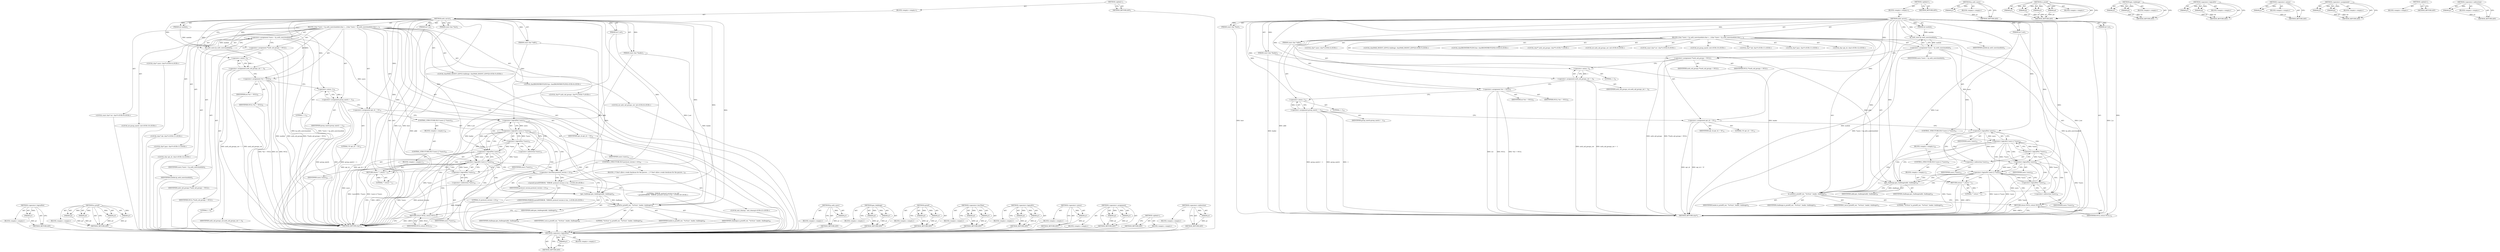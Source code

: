 digraph "&lt;operator&gt;.indirection" {
vulnerable_124 [label=<(METHOD,&lt;operator&gt;.logicalNot)>];
vulnerable_125 [label=<(PARAM,p1)>];
vulnerable_126 [label=<(BLOCK,&lt;empty&gt;,&lt;empty&gt;)>];
vulnerable_127 [label=<(METHOD_RETURN,ANY)>];
vulnerable_6 [label=<(METHOD,&lt;global&gt;)<SUB>1</SUB>>];
vulnerable_7 [label=<(BLOCK,&lt;empty&gt;,&lt;empty&gt;)<SUB>1</SUB>>];
vulnerable_8 [label=<(METHOD,auth_server)<SUB>1</SUB>>];
vulnerable_9 [label=<(PARAM,int f_in)<SUB>1</SUB>>];
vulnerable_10 [label=<(PARAM,int f_out)<SUB>1</SUB>>];
vulnerable_11 [label=<(PARAM,int module)<SUB>1</SUB>>];
vulnerable_12 [label=<(PARAM,const char *host)<SUB>1</SUB>>];
vulnerable_13 [label=<(PARAM,const char *addr)<SUB>2</SUB>>];
vulnerable_14 [label=<(PARAM,const char *leader)<SUB>2</SUB>>];
vulnerable_15 [label=<(BLOCK,{
	char *users = lp_auth_users(module);
	char c...,{
	char *users = lp_auth_users(module);
	char c...)<SUB>3</SUB>>];
vulnerable_16 [label="<(LOCAL,char* users: char*)<SUB>4</SUB>>"];
vulnerable_17 [label=<(&lt;operator&gt;.assignment,*users = lp_auth_users(module))<SUB>4</SUB>>];
vulnerable_18 [label=<(IDENTIFIER,users,*users = lp_auth_users(module))<SUB>4</SUB>>];
vulnerable_19 [label=<(lp_auth_users,lp_auth_users(module))<SUB>4</SUB>>];
vulnerable_20 [label=<(IDENTIFIER,module,lp_auth_users(module))<SUB>4</SUB>>];
vulnerable_21 [label="<(LOCAL,char[MAX_DIGEST_LEN*2] challenge: char[MAX_DIGEST_LEN*2])<SUB>5</SUB>>"];
vulnerable_22 [label="<(LOCAL,char[BIGPATHBUFLEN] line: char[BIGPATHBUFLEN])<SUB>6</SUB>>"];
vulnerable_23 [label="<(LOCAL,char** auth_uid_groups: char**)<SUB>7</SUB>>"];
vulnerable_24 [label=<(&lt;operator&gt;.assignment,**auth_uid_groups = NULL)<SUB>7</SUB>>];
vulnerable_25 [label=<(IDENTIFIER,auth_uid_groups,**auth_uid_groups = NULL)<SUB>7</SUB>>];
vulnerable_26 [label=<(IDENTIFIER,NULL,**auth_uid_groups = NULL)<SUB>7</SUB>>];
vulnerable_27 [label="<(LOCAL,int auth_uid_groups_cnt: int)<SUB>8</SUB>>"];
vulnerable_28 [label=<(&lt;operator&gt;.assignment,auth_uid_groups_cnt = -1)<SUB>8</SUB>>];
vulnerable_29 [label=<(IDENTIFIER,auth_uid_groups_cnt,auth_uid_groups_cnt = -1)<SUB>8</SUB>>];
vulnerable_30 [label=<(&lt;operator&gt;.minus,-1)<SUB>8</SUB>>];
vulnerable_31 [label=<(LITERAL,1,-1)<SUB>8</SUB>>];
vulnerable_32 [label="<(LOCAL,const char* err: char*)<SUB>9</SUB>>"];
vulnerable_33 [label=<(&lt;operator&gt;.assignment,*err = NULL)<SUB>9</SUB>>];
vulnerable_34 [label=<(IDENTIFIER,err,*err = NULL)<SUB>9</SUB>>];
vulnerable_35 [label=<(IDENTIFIER,NULL,*err = NULL)<SUB>9</SUB>>];
vulnerable_36 [label="<(LOCAL,int group_match: int)<SUB>10</SUB>>"];
vulnerable_37 [label=<(&lt;operator&gt;.assignment,group_match = -1)<SUB>10</SUB>>];
vulnerable_38 [label=<(IDENTIFIER,group_match,group_match = -1)<SUB>10</SUB>>];
vulnerable_39 [label=<(&lt;operator&gt;.minus,-1)<SUB>10</SUB>>];
vulnerable_40 [label=<(LITERAL,1,-1)<SUB>10</SUB>>];
vulnerable_41 [label="<(LOCAL,char* tok: char*)<SUB>11</SUB>>"];
vulnerable_42 [label="<(LOCAL,char* pass: char*)<SUB>11</SUB>>"];
vulnerable_43 [label="<(LOCAL,char opt_ch: char)<SUB>12</SUB>>"];
vulnerable_44 [label=<(&lt;operator&gt;.assignment,opt_ch = '\0')<SUB>12</SUB>>];
vulnerable_45 [label=<(IDENTIFIER,opt_ch,opt_ch = '\0')<SUB>12</SUB>>];
vulnerable_46 [label=<(LITERAL,'\0',opt_ch = '\0')<SUB>12</SUB>>];
vulnerable_47 [label=<(CONTROL_STRUCTURE,IF,if (!users || !*users))<SUB>15</SUB>>];
vulnerable_48 [label=<(&lt;operator&gt;.logicalOr,!users || !*users)<SUB>15</SUB>>];
vulnerable_49 [label=<(&lt;operator&gt;.logicalNot,!users)<SUB>15</SUB>>];
vulnerable_50 [label=<(IDENTIFIER,users,!users)<SUB>15</SUB>>];
vulnerable_51 [label=<(&lt;operator&gt;.logicalNot,!*users)<SUB>15</SUB>>];
vulnerable_52 [label=<(&lt;operator&gt;.indirection,*users)<SUB>15</SUB>>];
vulnerable_53 [label=<(IDENTIFIER,users,!*users)<SUB>15</SUB>>];
vulnerable_54 [label=<(BLOCK,&lt;empty&gt;,&lt;empty&gt;)<SUB>16</SUB>>];
vulnerable_55 [label=<(CONTROL_STRUCTURE,IF,if (!users || !*users))<SUB>16</SUB>>];
vulnerable_56 [label=<(&lt;operator&gt;.logicalOr,!users || !*users)<SUB>16</SUB>>];
vulnerable_57 [label=<(&lt;operator&gt;.logicalNot,!users)<SUB>16</SUB>>];
vulnerable_58 [label=<(IDENTIFIER,users,!users)<SUB>16</SUB>>];
vulnerable_59 [label=<(&lt;operator&gt;.logicalNot,!*users)<SUB>16</SUB>>];
vulnerable_60 [label=<(&lt;operator&gt;.indirection,*users)<SUB>16</SUB>>];
vulnerable_61 [label=<(IDENTIFIER,users,!*users)<SUB>16</SUB>>];
vulnerable_62 [label=<(BLOCK,&lt;empty&gt;,&lt;empty&gt;)<SUB>17</SUB>>];
vulnerable_63 [label=<(RETURN,return &quot;&quot;;,return &quot;&quot;;)<SUB>17</SUB>>];
vulnerable_64 [label=<(LITERAL,&quot;&quot;,return &quot;&quot;;)<SUB>17</SUB>>];
vulnerable_65 [label=<(gen_challenge,gen_challenge(addr, challenge))<SUB>19</SUB>>];
vulnerable_66 [label=<(IDENTIFIER,addr,gen_challenge(addr, challenge))<SUB>19</SUB>>];
vulnerable_67 [label=<(IDENTIFIER,challenge,gen_challenge(addr, challenge))<SUB>19</SUB>>];
vulnerable_68 [label=<(io_printf,io_printf(f_out, &quot;%s%s\n&quot;, leader, challenge))<SUB>21</SUB>>];
vulnerable_69 [label=<(IDENTIFIER,f_out,io_printf(f_out, &quot;%s%s\n&quot;, leader, challenge))<SUB>21</SUB>>];
vulnerable_70 [label=<(LITERAL,&quot;%s%s\n&quot;,io_printf(f_out, &quot;%s%s\n&quot;, leader, challenge))<SUB>21</SUB>>];
vulnerable_71 [label=<(IDENTIFIER,leader,io_printf(f_out, &quot;%s%s\n&quot;, leader, challenge))<SUB>21</SUB>>];
vulnerable_72 [label=<(IDENTIFIER,challenge,io_printf(f_out, &quot;%s%s\n&quot;, leader, challenge))<SUB>21</SUB>>];
vulnerable_73 [label=<(RETURN,return NULL;,return NULL;)<SUB>22</SUB>>];
vulnerable_74 [label=<(IDENTIFIER,NULL,return NULL;)<SUB>22</SUB>>];
vulnerable_75 [label=<(METHOD_RETURN,char*)<SUB>1</SUB>>];
vulnerable_77 [label=<(METHOD_RETURN,ANY)<SUB>1</SUB>>];
vulnerable_111 [label=<(METHOD,lp_auth_users)>];
vulnerable_112 [label=<(PARAM,p1)>];
vulnerable_113 [label=<(BLOCK,&lt;empty&gt;,&lt;empty&gt;)>];
vulnerable_114 [label=<(METHOD_RETURN,ANY)>];
vulnerable_137 [label=<(METHOD,io_printf)>];
vulnerable_138 [label=<(PARAM,p1)>];
vulnerable_139 [label=<(PARAM,p2)>];
vulnerable_140 [label=<(PARAM,p3)>];
vulnerable_141 [label=<(PARAM,p4)>];
vulnerable_142 [label=<(BLOCK,&lt;empty&gt;,&lt;empty&gt;)>];
vulnerable_143 [label=<(METHOD_RETURN,ANY)>];
vulnerable_132 [label=<(METHOD,gen_challenge)>];
vulnerable_133 [label=<(PARAM,p1)>];
vulnerable_134 [label=<(PARAM,p2)>];
vulnerable_135 [label=<(BLOCK,&lt;empty&gt;,&lt;empty&gt;)>];
vulnerable_136 [label=<(METHOD_RETURN,ANY)>];
vulnerable_119 [label=<(METHOD,&lt;operator&gt;.logicalOr)>];
vulnerable_120 [label=<(PARAM,p1)>];
vulnerable_121 [label=<(PARAM,p2)>];
vulnerable_122 [label=<(BLOCK,&lt;empty&gt;,&lt;empty&gt;)>];
vulnerable_123 [label=<(METHOD_RETURN,ANY)>];
vulnerable_115 [label=<(METHOD,&lt;operator&gt;.minus)>];
vulnerable_116 [label=<(PARAM,p1)>];
vulnerable_117 [label=<(BLOCK,&lt;empty&gt;,&lt;empty&gt;)>];
vulnerable_118 [label=<(METHOD_RETURN,ANY)>];
vulnerable_106 [label=<(METHOD,&lt;operator&gt;.assignment)>];
vulnerable_107 [label=<(PARAM,p1)>];
vulnerable_108 [label=<(PARAM,p2)>];
vulnerable_109 [label=<(BLOCK,&lt;empty&gt;,&lt;empty&gt;)>];
vulnerable_110 [label=<(METHOD_RETURN,ANY)>];
vulnerable_100 [label=<(METHOD,&lt;global&gt;)<SUB>1</SUB>>];
vulnerable_101 [label=<(BLOCK,&lt;empty&gt;,&lt;empty&gt;)>];
vulnerable_102 [label=<(METHOD_RETURN,ANY)>];
vulnerable_128 [label=<(METHOD,&lt;operator&gt;.indirection)>];
vulnerable_129 [label=<(PARAM,p1)>];
vulnerable_130 [label=<(BLOCK,&lt;empty&gt;,&lt;empty&gt;)>];
vulnerable_131 [label=<(METHOD_RETURN,ANY)>];
fixed_137 [label=<(METHOD,&lt;operator&gt;.logicalNot)>];
fixed_138 [label=<(PARAM,p1)>];
fixed_139 [label=<(BLOCK,&lt;empty&gt;,&lt;empty&gt;)>];
fixed_140 [label=<(METHOD_RETURN,ANY)>];
fixed_160 [label=<(METHOD,io_printf)>];
fixed_161 [label=<(PARAM,p1)>];
fixed_162 [label=<(PARAM,p2)>];
fixed_163 [label=<(PARAM,p3)>];
fixed_164 [label=<(PARAM,p4)>];
fixed_165 [label=<(BLOCK,&lt;empty&gt;,&lt;empty&gt;)>];
fixed_166 [label=<(METHOD_RETURN,ANY)>];
fixed_6 [label=<(METHOD,&lt;global&gt;)<SUB>1</SUB>>];
fixed_7 [label=<(BLOCK,&lt;empty&gt;,&lt;empty&gt;)<SUB>1</SUB>>];
fixed_8 [label=<(METHOD,auth_server)<SUB>1</SUB>>];
fixed_9 [label=<(PARAM,int f_in)<SUB>1</SUB>>];
fixed_10 [label=<(PARAM,int f_out)<SUB>1</SUB>>];
fixed_11 [label=<(PARAM,int module)<SUB>1</SUB>>];
fixed_12 [label=<(PARAM,const char *host)<SUB>1</SUB>>];
fixed_13 [label=<(PARAM,const char *addr)<SUB>2</SUB>>];
fixed_14 [label=<(PARAM,const char *leader)<SUB>2</SUB>>];
fixed_15 [label=<(BLOCK,{
	char *users = lp_auth_users(module);
	char c...,{
	char *users = lp_auth_users(module);
	char c...)<SUB>3</SUB>>];
fixed_16 [label="<(LOCAL,char* users: char*)<SUB>4</SUB>>"];
fixed_17 [label=<(&lt;operator&gt;.assignment,*users = lp_auth_users(module))<SUB>4</SUB>>];
fixed_18 [label=<(IDENTIFIER,users,*users = lp_auth_users(module))<SUB>4</SUB>>];
fixed_19 [label=<(lp_auth_users,lp_auth_users(module))<SUB>4</SUB>>];
fixed_20 [label=<(IDENTIFIER,module,lp_auth_users(module))<SUB>4</SUB>>];
fixed_21 [label="<(LOCAL,char[MAX_DIGEST_LEN*2] challenge: char[MAX_DIGEST_LEN*2])<SUB>5</SUB>>"];
fixed_22 [label="<(LOCAL,char[BIGPATHBUFLEN] line: char[BIGPATHBUFLEN])<SUB>6</SUB>>"];
fixed_23 [label="<(LOCAL,char** auth_uid_groups: char**)<SUB>7</SUB>>"];
fixed_24 [label=<(&lt;operator&gt;.assignment,**auth_uid_groups = NULL)<SUB>7</SUB>>];
fixed_25 [label=<(IDENTIFIER,auth_uid_groups,**auth_uid_groups = NULL)<SUB>7</SUB>>];
fixed_26 [label=<(IDENTIFIER,NULL,**auth_uid_groups = NULL)<SUB>7</SUB>>];
fixed_27 [label="<(LOCAL,int auth_uid_groups_cnt: int)<SUB>8</SUB>>"];
fixed_28 [label=<(&lt;operator&gt;.assignment,auth_uid_groups_cnt = -1)<SUB>8</SUB>>];
fixed_29 [label=<(IDENTIFIER,auth_uid_groups_cnt,auth_uid_groups_cnt = -1)<SUB>8</SUB>>];
fixed_30 [label=<(&lt;operator&gt;.minus,-1)<SUB>8</SUB>>];
fixed_31 [label=<(LITERAL,1,-1)<SUB>8</SUB>>];
fixed_32 [label="<(LOCAL,const char* err: char*)<SUB>9</SUB>>"];
fixed_33 [label=<(&lt;operator&gt;.assignment,*err = NULL)<SUB>9</SUB>>];
fixed_34 [label=<(IDENTIFIER,err,*err = NULL)<SUB>9</SUB>>];
fixed_35 [label=<(IDENTIFIER,NULL,*err = NULL)<SUB>9</SUB>>];
fixed_36 [label="<(LOCAL,int group_match: int)<SUB>10</SUB>>"];
fixed_37 [label=<(&lt;operator&gt;.assignment,group_match = -1)<SUB>10</SUB>>];
fixed_38 [label=<(IDENTIFIER,group_match,group_match = -1)<SUB>10</SUB>>];
fixed_39 [label=<(&lt;operator&gt;.minus,-1)<SUB>10</SUB>>];
fixed_40 [label=<(LITERAL,1,-1)<SUB>10</SUB>>];
fixed_41 [label="<(LOCAL,char* tok: char*)<SUB>11</SUB>>"];
fixed_42 [label="<(LOCAL,char* pass: char*)<SUB>11</SUB>>"];
fixed_43 [label="<(LOCAL,char opt_ch: char)<SUB>12</SUB>>"];
fixed_44 [label=<(&lt;operator&gt;.assignment,opt_ch = '\0')<SUB>12</SUB>>];
fixed_45 [label=<(IDENTIFIER,opt_ch,opt_ch = '\0')<SUB>12</SUB>>];
fixed_46 [label=<(LITERAL,'\0',opt_ch = '\0')<SUB>12</SUB>>];
fixed_47 [label=<(CONTROL_STRUCTURE,IF,if (!users || !*users))<SUB>15</SUB>>];
fixed_48 [label=<(&lt;operator&gt;.logicalOr,!users || !*users)<SUB>15</SUB>>];
fixed_49 [label=<(&lt;operator&gt;.logicalNot,!users)<SUB>15</SUB>>];
fixed_50 [label=<(IDENTIFIER,users,!users)<SUB>15</SUB>>];
fixed_51 [label=<(&lt;operator&gt;.logicalNot,!*users)<SUB>15</SUB>>];
fixed_52 [label=<(&lt;operator&gt;.indirection,*users)<SUB>15</SUB>>];
fixed_53 [label=<(IDENTIFIER,users,!*users)<SUB>15</SUB>>];
fixed_54 [label=<(BLOCK,&lt;empty&gt;,&lt;empty&gt;)<SUB>16</SUB>>];
fixed_55 [label=<(CONTROL_STRUCTURE,IF,if (!users || !*users))<SUB>16</SUB>>];
fixed_56 [label=<(&lt;operator&gt;.logicalOr,!users || !*users)<SUB>16</SUB>>];
fixed_57 [label=<(&lt;operator&gt;.logicalNot,!users)<SUB>16</SUB>>];
fixed_58 [label=<(IDENTIFIER,users,!users)<SUB>16</SUB>>];
fixed_59 [label=<(&lt;operator&gt;.logicalNot,!*users)<SUB>16</SUB>>];
fixed_60 [label=<(&lt;operator&gt;.indirection,*users)<SUB>16</SUB>>];
fixed_61 [label=<(IDENTIFIER,users,!*users)<SUB>16</SUB>>];
fixed_62 [label=<(BLOCK,&lt;empty&gt;,&lt;empty&gt;)<SUB>17</SUB>>];
fixed_63 [label=<(RETURN,return &quot;&quot;;,return &quot;&quot;;)<SUB>17</SUB>>];
fixed_64 [label=<(LITERAL,&quot;&quot;,return &quot;&quot;;)<SUB>17</SUB>>];
fixed_65 [label=<(CONTROL_STRUCTURE,IF,if (protocol_version &lt; 21))<SUB>19</SUB>>];
fixed_66 [label=<(&lt;operator&gt;.lessThan,protocol_version &lt; 21)<SUB>19</SUB>>];
fixed_67 [label=<(IDENTIFIER,protocol_version,protocol_version &lt; 21)<SUB>19</SUB>>];
fixed_68 [label=<(LITERAL,21,protocol_version &lt; 21)<SUB>19</SUB>>];
fixed_69 [label=<(BLOCK,{ /* Don't allow a weak checksum for the passwo...,{ /* Don't allow a weak checksum for the passwo...)<SUB>19</SUB>>];
fixed_70 [label="<(rprintf,rprintf(FERROR, &quot;ERROR: protocol version is too...)<SUB>20</SUB>>"];
fixed_71 [label="<(IDENTIFIER,FERROR,rprintf(FERROR, &quot;ERROR: protocol version is too...)<SUB>20</SUB>>"];
fixed_72 [label="<(LITERAL,&quot;ERROR: protocol version is too old!\n&quot;,rprintf(FERROR, &quot;ERROR: protocol version is too...)<SUB>20</SUB>>"];
fixed_73 [label="<(LOCAL,exit_cleanup : exit_cleanup)<SUB>21</SUB>>"];
fixed_74 [label=<(gen_challenge,gen_challenge(addr, challenge))<SUB>24</SUB>>];
fixed_75 [label=<(IDENTIFIER,addr,gen_challenge(addr, challenge))<SUB>24</SUB>>];
fixed_76 [label=<(IDENTIFIER,challenge,gen_challenge(addr, challenge))<SUB>24</SUB>>];
fixed_77 [label=<(io_printf,io_printf(f_out, &quot;%s%s\n&quot;, leader, challenge))<SUB>26</SUB>>];
fixed_78 [label=<(IDENTIFIER,f_out,io_printf(f_out, &quot;%s%s\n&quot;, leader, challenge))<SUB>26</SUB>>];
fixed_79 [label=<(LITERAL,&quot;%s%s\n&quot;,io_printf(f_out, &quot;%s%s\n&quot;, leader, challenge))<SUB>26</SUB>>];
fixed_80 [label=<(IDENTIFIER,leader,io_printf(f_out, &quot;%s%s\n&quot;, leader, challenge))<SUB>26</SUB>>];
fixed_81 [label=<(IDENTIFIER,challenge,io_printf(f_out, &quot;%s%s\n&quot;, leader, challenge))<SUB>26</SUB>>];
fixed_82 [label=<(RETURN,return NULL;,return NULL;)<SUB>27</SUB>>];
fixed_83 [label=<(IDENTIFIER,NULL,return NULL;)<SUB>27</SUB>>];
fixed_84 [label=<(METHOD_RETURN,char*)<SUB>1</SUB>>];
fixed_86 [label=<(METHOD_RETURN,ANY)<SUB>1</SUB>>];
fixed_124 [label=<(METHOD,lp_auth_users)>];
fixed_125 [label=<(PARAM,p1)>];
fixed_126 [label=<(BLOCK,&lt;empty&gt;,&lt;empty&gt;)>];
fixed_127 [label=<(METHOD_RETURN,ANY)>];
fixed_155 [label=<(METHOD,gen_challenge)>];
fixed_156 [label=<(PARAM,p1)>];
fixed_157 [label=<(PARAM,p2)>];
fixed_158 [label=<(BLOCK,&lt;empty&gt;,&lt;empty&gt;)>];
fixed_159 [label=<(METHOD_RETURN,ANY)>];
fixed_150 [label=<(METHOD,rprintf)>];
fixed_151 [label=<(PARAM,p1)>];
fixed_152 [label=<(PARAM,p2)>];
fixed_153 [label=<(BLOCK,&lt;empty&gt;,&lt;empty&gt;)>];
fixed_154 [label=<(METHOD_RETURN,ANY)>];
fixed_145 [label=<(METHOD,&lt;operator&gt;.lessThan)>];
fixed_146 [label=<(PARAM,p1)>];
fixed_147 [label=<(PARAM,p2)>];
fixed_148 [label=<(BLOCK,&lt;empty&gt;,&lt;empty&gt;)>];
fixed_149 [label=<(METHOD_RETURN,ANY)>];
fixed_132 [label=<(METHOD,&lt;operator&gt;.logicalOr)>];
fixed_133 [label=<(PARAM,p1)>];
fixed_134 [label=<(PARAM,p2)>];
fixed_135 [label=<(BLOCK,&lt;empty&gt;,&lt;empty&gt;)>];
fixed_136 [label=<(METHOD_RETURN,ANY)>];
fixed_128 [label=<(METHOD,&lt;operator&gt;.minus)>];
fixed_129 [label=<(PARAM,p1)>];
fixed_130 [label=<(BLOCK,&lt;empty&gt;,&lt;empty&gt;)>];
fixed_131 [label=<(METHOD_RETURN,ANY)>];
fixed_119 [label=<(METHOD,&lt;operator&gt;.assignment)>];
fixed_120 [label=<(PARAM,p1)>];
fixed_121 [label=<(PARAM,p2)>];
fixed_122 [label=<(BLOCK,&lt;empty&gt;,&lt;empty&gt;)>];
fixed_123 [label=<(METHOD_RETURN,ANY)>];
fixed_113 [label=<(METHOD,&lt;global&gt;)<SUB>1</SUB>>];
fixed_114 [label=<(BLOCK,&lt;empty&gt;,&lt;empty&gt;)>];
fixed_115 [label=<(METHOD_RETURN,ANY)>];
fixed_141 [label=<(METHOD,&lt;operator&gt;.indirection)>];
fixed_142 [label=<(PARAM,p1)>];
fixed_143 [label=<(BLOCK,&lt;empty&gt;,&lt;empty&gt;)>];
fixed_144 [label=<(METHOD_RETURN,ANY)>];
vulnerable_124 -> vulnerable_125  [key=0, label="AST: "];
vulnerable_124 -> vulnerable_125  [key=1, label="DDG: "];
vulnerable_124 -> vulnerable_126  [key=0, label="AST: "];
vulnerable_124 -> vulnerable_127  [key=0, label="AST: "];
vulnerable_124 -> vulnerable_127  [key=1, label="CFG: "];
vulnerable_125 -> vulnerable_127  [key=0, label="DDG: p1"];
vulnerable_6 -> vulnerable_7  [key=0, label="AST: "];
vulnerable_6 -> vulnerable_77  [key=0, label="AST: "];
vulnerable_6 -> vulnerable_77  [key=1, label="CFG: "];
vulnerable_7 -> vulnerable_8  [key=0, label="AST: "];
vulnerable_8 -> vulnerable_9  [key=0, label="AST: "];
vulnerable_8 -> vulnerable_9  [key=1, label="DDG: "];
vulnerable_8 -> vulnerable_10  [key=0, label="AST: "];
vulnerable_8 -> vulnerable_10  [key=1, label="DDG: "];
vulnerable_8 -> vulnerable_11  [key=0, label="AST: "];
vulnerable_8 -> vulnerable_11  [key=1, label="DDG: "];
vulnerable_8 -> vulnerable_12  [key=0, label="AST: "];
vulnerable_8 -> vulnerable_12  [key=1, label="DDG: "];
vulnerable_8 -> vulnerable_13  [key=0, label="AST: "];
vulnerable_8 -> vulnerable_13  [key=1, label="DDG: "];
vulnerable_8 -> vulnerable_14  [key=0, label="AST: "];
vulnerable_8 -> vulnerable_14  [key=1, label="DDG: "];
vulnerable_8 -> vulnerable_15  [key=0, label="AST: "];
vulnerable_8 -> vulnerable_75  [key=0, label="AST: "];
vulnerable_8 -> vulnerable_19  [key=0, label="CFG: "];
vulnerable_8 -> vulnerable_19  [key=1, label="DDG: "];
vulnerable_8 -> vulnerable_24  [key=0, label="DDG: "];
vulnerable_8 -> vulnerable_33  [key=0, label="DDG: "];
vulnerable_8 -> vulnerable_44  [key=0, label="DDG: "];
vulnerable_8 -> vulnerable_65  [key=0, label="DDG: "];
vulnerable_8 -> vulnerable_68  [key=0, label="DDG: "];
vulnerable_8 -> vulnerable_74  [key=0, label="DDG: "];
vulnerable_8 -> vulnerable_30  [key=0, label="DDG: "];
vulnerable_8 -> vulnerable_39  [key=0, label="DDG: "];
vulnerable_8 -> vulnerable_49  [key=0, label="DDG: "];
vulnerable_8 -> vulnerable_63  [key=0, label="DDG: "];
vulnerable_8 -> vulnerable_57  [key=0, label="DDG: "];
vulnerable_8 -> vulnerable_64  [key=0, label="DDG: "];
vulnerable_9 -> vulnerable_75  [key=0, label="DDG: f_in"];
vulnerable_10 -> vulnerable_75  [key=0, label="DDG: f_out"];
vulnerable_10 -> vulnerable_68  [key=0, label="DDG: f_out"];
vulnerable_11 -> vulnerable_19  [key=0, label="DDG: module"];
vulnerable_12 -> vulnerable_75  [key=0, label="DDG: host"];
vulnerable_13 -> vulnerable_75  [key=0, label="DDG: addr"];
vulnerable_13 -> vulnerable_65  [key=0, label="DDG: addr"];
vulnerable_14 -> vulnerable_75  [key=0, label="DDG: leader"];
vulnerable_14 -> vulnerable_68  [key=0, label="DDG: leader"];
vulnerable_15 -> vulnerable_16  [key=0, label="AST: "];
vulnerable_15 -> vulnerable_17  [key=0, label="AST: "];
vulnerable_15 -> vulnerable_21  [key=0, label="AST: "];
vulnerable_15 -> vulnerable_22  [key=0, label="AST: "];
vulnerable_15 -> vulnerable_23  [key=0, label="AST: "];
vulnerable_15 -> vulnerable_24  [key=0, label="AST: "];
vulnerable_15 -> vulnerable_27  [key=0, label="AST: "];
vulnerable_15 -> vulnerable_28  [key=0, label="AST: "];
vulnerable_15 -> vulnerable_32  [key=0, label="AST: "];
vulnerable_15 -> vulnerable_33  [key=0, label="AST: "];
vulnerable_15 -> vulnerable_36  [key=0, label="AST: "];
vulnerable_15 -> vulnerable_37  [key=0, label="AST: "];
vulnerable_15 -> vulnerable_41  [key=0, label="AST: "];
vulnerable_15 -> vulnerable_42  [key=0, label="AST: "];
vulnerable_15 -> vulnerable_43  [key=0, label="AST: "];
vulnerable_15 -> vulnerable_44  [key=0, label="AST: "];
vulnerable_15 -> vulnerable_47  [key=0, label="AST: "];
vulnerable_15 -> vulnerable_65  [key=0, label="AST: "];
vulnerable_15 -> vulnerable_68  [key=0, label="AST: "];
vulnerable_15 -> vulnerable_73  [key=0, label="AST: "];
vulnerable_17 -> vulnerable_18  [key=0, label="AST: "];
vulnerable_17 -> vulnerable_19  [key=0, label="AST: "];
vulnerable_17 -> vulnerable_24  [key=0, label="CFG: "];
vulnerable_17 -> vulnerable_75  [key=0, label="DDG: lp_auth_users(module)"];
vulnerable_17 -> vulnerable_75  [key=1, label="DDG: *users = lp_auth_users(module)"];
vulnerable_17 -> vulnerable_49  [key=0, label="DDG: users"];
vulnerable_19 -> vulnerable_20  [key=0, label="AST: "];
vulnerable_19 -> vulnerable_17  [key=0, label="CFG: "];
vulnerable_19 -> vulnerable_17  [key=1, label="DDG: module"];
vulnerable_19 -> vulnerable_75  [key=0, label="DDG: module"];
vulnerable_24 -> vulnerable_25  [key=0, label="AST: "];
vulnerable_24 -> vulnerable_26  [key=0, label="AST: "];
vulnerable_24 -> vulnerable_30  [key=0, label="CFG: "];
vulnerable_24 -> vulnerable_75  [key=0, label="DDG: auth_uid_groups"];
vulnerable_24 -> vulnerable_75  [key=1, label="DDG: **auth_uid_groups = NULL"];
vulnerable_28 -> vulnerable_29  [key=0, label="AST: "];
vulnerable_28 -> vulnerable_30  [key=0, label="AST: "];
vulnerable_28 -> vulnerable_33  [key=0, label="CFG: "];
vulnerable_28 -> vulnerable_75  [key=0, label="DDG: auth_uid_groups_cnt"];
vulnerable_28 -> vulnerable_75  [key=1, label="DDG: auth_uid_groups_cnt = -1"];
vulnerable_30 -> vulnerable_31  [key=0, label="AST: "];
vulnerable_30 -> vulnerable_28  [key=0, label="CFG: "];
vulnerable_30 -> vulnerable_28  [key=1, label="DDG: 1"];
vulnerable_33 -> vulnerable_34  [key=0, label="AST: "];
vulnerable_33 -> vulnerable_35  [key=0, label="AST: "];
vulnerable_33 -> vulnerable_39  [key=0, label="CFG: "];
vulnerable_33 -> vulnerable_75  [key=0, label="DDG: err"];
vulnerable_33 -> vulnerable_75  [key=1, label="DDG: NULL"];
vulnerable_33 -> vulnerable_75  [key=2, label="DDG: *err = NULL"];
vulnerable_37 -> vulnerable_38  [key=0, label="AST: "];
vulnerable_37 -> vulnerable_39  [key=0, label="AST: "];
vulnerable_37 -> vulnerable_44  [key=0, label="CFG: "];
vulnerable_37 -> vulnerable_75  [key=0, label="DDG: group_match"];
vulnerable_37 -> vulnerable_75  [key=1, label="DDG: -1"];
vulnerable_37 -> vulnerable_75  [key=2, label="DDG: group_match = -1"];
vulnerable_39 -> vulnerable_40  [key=0, label="AST: "];
vulnerable_39 -> vulnerable_37  [key=0, label="CFG: "];
vulnerable_39 -> vulnerable_37  [key=1, label="DDG: 1"];
vulnerable_44 -> vulnerable_45  [key=0, label="AST: "];
vulnerable_44 -> vulnerable_46  [key=0, label="AST: "];
vulnerable_44 -> vulnerable_49  [key=0, label="CFG: "];
vulnerable_44 -> vulnerable_75  [key=0, label="DDG: opt_ch"];
vulnerable_44 -> vulnerable_75  [key=1, label="DDG: opt_ch = '\0'"];
vulnerable_47 -> vulnerable_48  [key=0, label="AST: "];
vulnerable_47 -> vulnerable_54  [key=0, label="AST: "];
vulnerable_48 -> vulnerable_49  [key=0, label="AST: "];
vulnerable_48 -> vulnerable_51  [key=0, label="AST: "];
vulnerable_48 -> vulnerable_57  [key=0, label="CFG: "];
vulnerable_48 -> vulnerable_57  [key=1, label="CDG: "];
vulnerable_48 -> vulnerable_65  [key=0, label="CFG: "];
vulnerable_48 -> vulnerable_65  [key=1, label="CDG: "];
vulnerable_48 -> vulnerable_56  [key=0, label="DDG: !*users"];
vulnerable_48 -> vulnerable_56  [key=1, label="CDG: "];
vulnerable_48 -> vulnerable_68  [key=0, label="CDG: "];
vulnerable_48 -> vulnerable_73  [key=0, label="CDG: "];
vulnerable_49 -> vulnerable_50  [key=0, label="AST: "];
vulnerable_49 -> vulnerable_48  [key=0, label="CFG: "];
vulnerable_49 -> vulnerable_48  [key=1, label="DDG: users"];
vulnerable_49 -> vulnerable_52  [key=0, label="CFG: "];
vulnerable_49 -> vulnerable_52  [key=1, label="CDG: "];
vulnerable_49 -> vulnerable_57  [key=0, label="DDG: users"];
vulnerable_49 -> vulnerable_51  [key=0, label="CDG: "];
vulnerable_51 -> vulnerable_52  [key=0, label="AST: "];
vulnerable_51 -> vulnerable_48  [key=0, label="CFG: "];
vulnerable_51 -> vulnerable_48  [key=1, label="DDG: *users"];
vulnerable_51 -> vulnerable_75  [key=0, label="DDG: *users"];
vulnerable_51 -> vulnerable_57  [key=0, label="DDG: *users"];
vulnerable_51 -> vulnerable_59  [key=0, label="DDG: *users"];
vulnerable_52 -> vulnerable_53  [key=0, label="AST: "];
vulnerable_52 -> vulnerable_51  [key=0, label="CFG: "];
vulnerable_54 -> vulnerable_55  [key=0, label="AST: "];
vulnerable_55 -> vulnerable_56  [key=0, label="AST: "];
vulnerable_55 -> vulnerable_62  [key=0, label="AST: "];
vulnerable_56 -> vulnerable_57  [key=0, label="AST: "];
vulnerable_56 -> vulnerable_59  [key=0, label="AST: "];
vulnerable_56 -> vulnerable_63  [key=0, label="CFG: "];
vulnerable_56 -> vulnerable_63  [key=1, label="CDG: "];
vulnerable_56 -> vulnerable_65  [key=0, label="CFG: "];
vulnerable_56 -> vulnerable_65  [key=1, label="CDG: "];
vulnerable_56 -> vulnerable_75  [key=0, label="DDG: !users"];
vulnerable_56 -> vulnerable_75  [key=1, label="DDG: !*users"];
vulnerable_56 -> vulnerable_75  [key=2, label="DDG: !users || !*users"];
vulnerable_56 -> vulnerable_68  [key=0, label="CDG: "];
vulnerable_56 -> vulnerable_73  [key=0, label="CDG: "];
vulnerable_57 -> vulnerable_58  [key=0, label="AST: "];
vulnerable_57 -> vulnerable_56  [key=0, label="CFG: "];
vulnerable_57 -> vulnerable_56  [key=1, label="DDG: users"];
vulnerable_57 -> vulnerable_60  [key=0, label="CFG: "];
vulnerable_57 -> vulnerable_60  [key=1, label="CDG: "];
vulnerable_57 -> vulnerable_75  [key=0, label="DDG: users"];
vulnerable_57 -> vulnerable_59  [key=0, label="CDG: "];
vulnerable_59 -> vulnerable_60  [key=0, label="AST: "];
vulnerable_59 -> vulnerable_56  [key=0, label="CFG: "];
vulnerable_59 -> vulnerable_56  [key=1, label="DDG: *users"];
vulnerable_59 -> vulnerable_75  [key=0, label="DDG: *users"];
vulnerable_60 -> vulnerable_61  [key=0, label="AST: "];
vulnerable_60 -> vulnerable_59  [key=0, label="CFG: "];
vulnerable_62 -> vulnerable_63  [key=0, label="AST: "];
vulnerable_63 -> vulnerable_64  [key=0, label="AST: "];
vulnerable_63 -> vulnerable_75  [key=0, label="CFG: "];
vulnerable_63 -> vulnerable_75  [key=1, label="DDG: &lt;RET&gt;"];
vulnerable_64 -> vulnerable_63  [key=0, label="DDG: &quot;&quot;"];
vulnerable_65 -> vulnerable_66  [key=0, label="AST: "];
vulnerable_65 -> vulnerable_67  [key=0, label="AST: "];
vulnerable_65 -> vulnerable_68  [key=0, label="CFG: "];
vulnerable_65 -> vulnerable_68  [key=1, label="DDG: challenge"];
vulnerable_68 -> vulnerable_69  [key=0, label="AST: "];
vulnerable_68 -> vulnerable_70  [key=0, label="AST: "];
vulnerable_68 -> vulnerable_71  [key=0, label="AST: "];
vulnerable_68 -> vulnerable_72  [key=0, label="AST: "];
vulnerable_68 -> vulnerable_73  [key=0, label="CFG: "];
vulnerable_73 -> vulnerable_74  [key=0, label="AST: "];
vulnerable_73 -> vulnerable_75  [key=0, label="CFG: "];
vulnerable_73 -> vulnerable_75  [key=1, label="DDG: &lt;RET&gt;"];
vulnerable_74 -> vulnerable_73  [key=0, label="DDG: NULL"];
vulnerable_111 -> vulnerable_112  [key=0, label="AST: "];
vulnerable_111 -> vulnerable_112  [key=1, label="DDG: "];
vulnerable_111 -> vulnerable_113  [key=0, label="AST: "];
vulnerable_111 -> vulnerable_114  [key=0, label="AST: "];
vulnerable_111 -> vulnerable_114  [key=1, label="CFG: "];
vulnerable_112 -> vulnerable_114  [key=0, label="DDG: p1"];
vulnerable_137 -> vulnerable_138  [key=0, label="AST: "];
vulnerable_137 -> vulnerable_138  [key=1, label="DDG: "];
vulnerable_137 -> vulnerable_142  [key=0, label="AST: "];
vulnerable_137 -> vulnerable_139  [key=0, label="AST: "];
vulnerable_137 -> vulnerable_139  [key=1, label="DDG: "];
vulnerable_137 -> vulnerable_143  [key=0, label="AST: "];
vulnerable_137 -> vulnerable_143  [key=1, label="CFG: "];
vulnerable_137 -> vulnerable_140  [key=0, label="AST: "];
vulnerable_137 -> vulnerable_140  [key=1, label="DDG: "];
vulnerable_137 -> vulnerable_141  [key=0, label="AST: "];
vulnerable_137 -> vulnerable_141  [key=1, label="DDG: "];
vulnerable_138 -> vulnerable_143  [key=0, label="DDG: p1"];
vulnerable_139 -> vulnerable_143  [key=0, label="DDG: p2"];
vulnerable_140 -> vulnerable_143  [key=0, label="DDG: p3"];
vulnerable_141 -> vulnerable_143  [key=0, label="DDG: p4"];
vulnerable_132 -> vulnerable_133  [key=0, label="AST: "];
vulnerable_132 -> vulnerable_133  [key=1, label="DDG: "];
vulnerable_132 -> vulnerable_135  [key=0, label="AST: "];
vulnerable_132 -> vulnerable_134  [key=0, label="AST: "];
vulnerable_132 -> vulnerable_134  [key=1, label="DDG: "];
vulnerable_132 -> vulnerable_136  [key=0, label="AST: "];
vulnerable_132 -> vulnerable_136  [key=1, label="CFG: "];
vulnerable_133 -> vulnerable_136  [key=0, label="DDG: p1"];
vulnerable_134 -> vulnerable_136  [key=0, label="DDG: p2"];
vulnerable_119 -> vulnerable_120  [key=0, label="AST: "];
vulnerable_119 -> vulnerable_120  [key=1, label="DDG: "];
vulnerable_119 -> vulnerable_122  [key=0, label="AST: "];
vulnerable_119 -> vulnerable_121  [key=0, label="AST: "];
vulnerable_119 -> vulnerable_121  [key=1, label="DDG: "];
vulnerable_119 -> vulnerable_123  [key=0, label="AST: "];
vulnerable_119 -> vulnerable_123  [key=1, label="CFG: "];
vulnerable_120 -> vulnerable_123  [key=0, label="DDG: p1"];
vulnerable_121 -> vulnerable_123  [key=0, label="DDG: p2"];
vulnerable_115 -> vulnerable_116  [key=0, label="AST: "];
vulnerable_115 -> vulnerable_116  [key=1, label="DDG: "];
vulnerable_115 -> vulnerable_117  [key=0, label="AST: "];
vulnerable_115 -> vulnerable_118  [key=0, label="AST: "];
vulnerable_115 -> vulnerable_118  [key=1, label="CFG: "];
vulnerable_116 -> vulnerable_118  [key=0, label="DDG: p1"];
vulnerable_106 -> vulnerable_107  [key=0, label="AST: "];
vulnerable_106 -> vulnerable_107  [key=1, label="DDG: "];
vulnerable_106 -> vulnerable_109  [key=0, label="AST: "];
vulnerable_106 -> vulnerable_108  [key=0, label="AST: "];
vulnerable_106 -> vulnerable_108  [key=1, label="DDG: "];
vulnerable_106 -> vulnerable_110  [key=0, label="AST: "];
vulnerable_106 -> vulnerable_110  [key=1, label="CFG: "];
vulnerable_107 -> vulnerable_110  [key=0, label="DDG: p1"];
vulnerable_108 -> vulnerable_110  [key=0, label="DDG: p2"];
vulnerable_100 -> vulnerable_101  [key=0, label="AST: "];
vulnerable_100 -> vulnerable_102  [key=0, label="AST: "];
vulnerable_100 -> vulnerable_102  [key=1, label="CFG: "];
vulnerable_128 -> vulnerable_129  [key=0, label="AST: "];
vulnerable_128 -> vulnerable_129  [key=1, label="DDG: "];
vulnerable_128 -> vulnerable_130  [key=0, label="AST: "];
vulnerable_128 -> vulnerable_131  [key=0, label="AST: "];
vulnerable_128 -> vulnerable_131  [key=1, label="CFG: "];
vulnerable_129 -> vulnerable_131  [key=0, label="DDG: p1"];
fixed_137 -> fixed_138  [key=0, label="AST: "];
fixed_137 -> fixed_138  [key=1, label="DDG: "];
fixed_137 -> fixed_139  [key=0, label="AST: "];
fixed_137 -> fixed_140  [key=0, label="AST: "];
fixed_137 -> fixed_140  [key=1, label="CFG: "];
fixed_138 -> fixed_140  [key=0, label="DDG: p1"];
fixed_139 -> vulnerable_124  [key=0];
fixed_140 -> vulnerable_124  [key=0];
fixed_160 -> fixed_161  [key=0, label="AST: "];
fixed_160 -> fixed_161  [key=1, label="DDG: "];
fixed_160 -> fixed_165  [key=0, label="AST: "];
fixed_160 -> fixed_162  [key=0, label="AST: "];
fixed_160 -> fixed_162  [key=1, label="DDG: "];
fixed_160 -> fixed_166  [key=0, label="AST: "];
fixed_160 -> fixed_166  [key=1, label="CFG: "];
fixed_160 -> fixed_163  [key=0, label="AST: "];
fixed_160 -> fixed_163  [key=1, label="DDG: "];
fixed_160 -> fixed_164  [key=0, label="AST: "];
fixed_160 -> fixed_164  [key=1, label="DDG: "];
fixed_161 -> fixed_166  [key=0, label="DDG: p1"];
fixed_162 -> fixed_166  [key=0, label="DDG: p2"];
fixed_163 -> fixed_166  [key=0, label="DDG: p3"];
fixed_164 -> fixed_166  [key=0, label="DDG: p4"];
fixed_165 -> vulnerable_124  [key=0];
fixed_166 -> vulnerable_124  [key=0];
fixed_6 -> fixed_7  [key=0, label="AST: "];
fixed_6 -> fixed_86  [key=0, label="AST: "];
fixed_6 -> fixed_86  [key=1, label="CFG: "];
fixed_7 -> fixed_8  [key=0, label="AST: "];
fixed_8 -> fixed_9  [key=0, label="AST: "];
fixed_8 -> fixed_9  [key=1, label="DDG: "];
fixed_8 -> fixed_10  [key=0, label="AST: "];
fixed_8 -> fixed_10  [key=1, label="DDG: "];
fixed_8 -> fixed_11  [key=0, label="AST: "];
fixed_8 -> fixed_11  [key=1, label="DDG: "];
fixed_8 -> fixed_12  [key=0, label="AST: "];
fixed_8 -> fixed_12  [key=1, label="DDG: "];
fixed_8 -> fixed_13  [key=0, label="AST: "];
fixed_8 -> fixed_13  [key=1, label="DDG: "];
fixed_8 -> fixed_14  [key=0, label="AST: "];
fixed_8 -> fixed_14  [key=1, label="DDG: "];
fixed_8 -> fixed_15  [key=0, label="AST: "];
fixed_8 -> fixed_84  [key=0, label="AST: "];
fixed_8 -> fixed_19  [key=0, label="CFG: "];
fixed_8 -> fixed_19  [key=1, label="DDG: "];
fixed_8 -> fixed_24  [key=0, label="DDG: "];
fixed_8 -> fixed_33  [key=0, label="DDG: "];
fixed_8 -> fixed_44  [key=0, label="DDG: "];
fixed_8 -> fixed_74  [key=0, label="DDG: "];
fixed_8 -> fixed_77  [key=0, label="DDG: "];
fixed_8 -> fixed_83  [key=0, label="DDG: "];
fixed_8 -> fixed_30  [key=0, label="DDG: "];
fixed_8 -> fixed_39  [key=0, label="DDG: "];
fixed_8 -> fixed_66  [key=0, label="DDG: "];
fixed_8 -> fixed_49  [key=0, label="DDG: "];
fixed_8 -> fixed_70  [key=0, label="DDG: "];
fixed_8 -> fixed_63  [key=0, label="DDG: "];
fixed_8 -> fixed_57  [key=0, label="DDG: "];
fixed_8 -> fixed_64  [key=0, label="DDG: "];
fixed_9 -> fixed_84  [key=0, label="DDG: f_in"];
fixed_10 -> fixed_84  [key=0, label="DDG: f_out"];
fixed_10 -> fixed_77  [key=0, label="DDG: f_out"];
fixed_11 -> fixed_19  [key=0, label="DDG: module"];
fixed_12 -> fixed_84  [key=0, label="DDG: host"];
fixed_13 -> fixed_84  [key=0, label="DDG: addr"];
fixed_13 -> fixed_74  [key=0, label="DDG: addr"];
fixed_14 -> fixed_84  [key=0, label="DDG: leader"];
fixed_14 -> fixed_77  [key=0, label="DDG: leader"];
fixed_15 -> fixed_16  [key=0, label="AST: "];
fixed_15 -> fixed_17  [key=0, label="AST: "];
fixed_15 -> fixed_21  [key=0, label="AST: "];
fixed_15 -> fixed_22  [key=0, label="AST: "];
fixed_15 -> fixed_23  [key=0, label="AST: "];
fixed_15 -> fixed_24  [key=0, label="AST: "];
fixed_15 -> fixed_27  [key=0, label="AST: "];
fixed_15 -> fixed_28  [key=0, label="AST: "];
fixed_15 -> fixed_32  [key=0, label="AST: "];
fixed_15 -> fixed_33  [key=0, label="AST: "];
fixed_15 -> fixed_36  [key=0, label="AST: "];
fixed_15 -> fixed_37  [key=0, label="AST: "];
fixed_15 -> fixed_41  [key=0, label="AST: "];
fixed_15 -> fixed_42  [key=0, label="AST: "];
fixed_15 -> fixed_43  [key=0, label="AST: "];
fixed_15 -> fixed_44  [key=0, label="AST: "];
fixed_15 -> fixed_47  [key=0, label="AST: "];
fixed_15 -> fixed_65  [key=0, label="AST: "];
fixed_15 -> fixed_74  [key=0, label="AST: "];
fixed_15 -> fixed_77  [key=0, label="AST: "];
fixed_15 -> fixed_82  [key=0, label="AST: "];
fixed_16 -> vulnerable_124  [key=0];
fixed_17 -> fixed_18  [key=0, label="AST: "];
fixed_17 -> fixed_19  [key=0, label="AST: "];
fixed_17 -> fixed_24  [key=0, label="CFG: "];
fixed_17 -> fixed_84  [key=0, label="DDG: lp_auth_users(module)"];
fixed_17 -> fixed_84  [key=1, label="DDG: *users = lp_auth_users(module)"];
fixed_17 -> fixed_49  [key=0, label="DDG: users"];
fixed_18 -> vulnerable_124  [key=0];
fixed_19 -> fixed_20  [key=0, label="AST: "];
fixed_19 -> fixed_17  [key=0, label="CFG: "];
fixed_19 -> fixed_17  [key=1, label="DDG: module"];
fixed_19 -> fixed_84  [key=0, label="DDG: module"];
fixed_20 -> vulnerable_124  [key=0];
fixed_21 -> vulnerable_124  [key=0];
fixed_22 -> vulnerable_124  [key=0];
fixed_23 -> vulnerable_124  [key=0];
fixed_24 -> fixed_25  [key=0, label="AST: "];
fixed_24 -> fixed_26  [key=0, label="AST: "];
fixed_24 -> fixed_30  [key=0, label="CFG: "];
fixed_24 -> fixed_84  [key=0, label="DDG: auth_uid_groups"];
fixed_24 -> fixed_84  [key=1, label="DDG: **auth_uid_groups = NULL"];
fixed_25 -> vulnerable_124  [key=0];
fixed_26 -> vulnerable_124  [key=0];
fixed_27 -> vulnerable_124  [key=0];
fixed_28 -> fixed_29  [key=0, label="AST: "];
fixed_28 -> fixed_30  [key=0, label="AST: "];
fixed_28 -> fixed_33  [key=0, label="CFG: "];
fixed_28 -> fixed_84  [key=0, label="DDG: auth_uid_groups_cnt"];
fixed_28 -> fixed_84  [key=1, label="DDG: auth_uid_groups_cnt = -1"];
fixed_29 -> vulnerable_124  [key=0];
fixed_30 -> fixed_31  [key=0, label="AST: "];
fixed_30 -> fixed_28  [key=0, label="CFG: "];
fixed_30 -> fixed_28  [key=1, label="DDG: 1"];
fixed_31 -> vulnerable_124  [key=0];
fixed_32 -> vulnerable_124  [key=0];
fixed_33 -> fixed_34  [key=0, label="AST: "];
fixed_33 -> fixed_35  [key=0, label="AST: "];
fixed_33 -> fixed_39  [key=0, label="CFG: "];
fixed_33 -> fixed_84  [key=0, label="DDG: err"];
fixed_33 -> fixed_84  [key=1, label="DDG: NULL"];
fixed_33 -> fixed_84  [key=2, label="DDG: *err = NULL"];
fixed_34 -> vulnerable_124  [key=0];
fixed_35 -> vulnerable_124  [key=0];
fixed_36 -> vulnerable_124  [key=0];
fixed_37 -> fixed_38  [key=0, label="AST: "];
fixed_37 -> fixed_39  [key=0, label="AST: "];
fixed_37 -> fixed_44  [key=0, label="CFG: "];
fixed_37 -> fixed_84  [key=0, label="DDG: group_match"];
fixed_37 -> fixed_84  [key=1, label="DDG: -1"];
fixed_37 -> fixed_84  [key=2, label="DDG: group_match = -1"];
fixed_38 -> vulnerable_124  [key=0];
fixed_39 -> fixed_40  [key=0, label="AST: "];
fixed_39 -> fixed_37  [key=0, label="CFG: "];
fixed_39 -> fixed_37  [key=1, label="DDG: 1"];
fixed_40 -> vulnerable_124  [key=0];
fixed_41 -> vulnerable_124  [key=0];
fixed_42 -> vulnerable_124  [key=0];
fixed_43 -> vulnerable_124  [key=0];
fixed_44 -> fixed_45  [key=0, label="AST: "];
fixed_44 -> fixed_46  [key=0, label="AST: "];
fixed_44 -> fixed_49  [key=0, label="CFG: "];
fixed_44 -> fixed_84  [key=0, label="DDG: opt_ch"];
fixed_44 -> fixed_84  [key=1, label="DDG: opt_ch = '\0'"];
fixed_45 -> vulnerable_124  [key=0];
fixed_46 -> vulnerable_124  [key=0];
fixed_47 -> fixed_48  [key=0, label="AST: "];
fixed_47 -> fixed_54  [key=0, label="AST: "];
fixed_48 -> fixed_49  [key=0, label="AST: "];
fixed_48 -> fixed_51  [key=0, label="AST: "];
fixed_48 -> fixed_57  [key=0, label="CFG: "];
fixed_48 -> fixed_57  [key=1, label="CDG: "];
fixed_48 -> fixed_66  [key=0, label="CFG: "];
fixed_48 -> fixed_66  [key=1, label="CDG: "];
fixed_48 -> fixed_56  [key=0, label="DDG: !*users"];
fixed_48 -> fixed_56  [key=1, label="CDG: "];
fixed_48 -> fixed_77  [key=0, label="CDG: "];
fixed_48 -> fixed_74  [key=0, label="CDG: "];
fixed_48 -> fixed_82  [key=0, label="CDG: "];
fixed_49 -> fixed_50  [key=0, label="AST: "];
fixed_49 -> fixed_48  [key=0, label="CFG: "];
fixed_49 -> fixed_48  [key=1, label="DDG: users"];
fixed_49 -> fixed_52  [key=0, label="CFG: "];
fixed_49 -> fixed_52  [key=1, label="CDG: "];
fixed_49 -> fixed_57  [key=0, label="DDG: users"];
fixed_49 -> fixed_51  [key=0, label="CDG: "];
fixed_50 -> vulnerable_124  [key=0];
fixed_51 -> fixed_52  [key=0, label="AST: "];
fixed_51 -> fixed_48  [key=0, label="CFG: "];
fixed_51 -> fixed_48  [key=1, label="DDG: *users"];
fixed_51 -> fixed_84  [key=0, label="DDG: *users"];
fixed_51 -> fixed_57  [key=0, label="DDG: *users"];
fixed_51 -> fixed_59  [key=0, label="DDG: *users"];
fixed_52 -> fixed_53  [key=0, label="AST: "];
fixed_52 -> fixed_51  [key=0, label="CFG: "];
fixed_53 -> vulnerable_124  [key=0];
fixed_54 -> fixed_55  [key=0, label="AST: "];
fixed_55 -> fixed_56  [key=0, label="AST: "];
fixed_55 -> fixed_62  [key=0, label="AST: "];
fixed_56 -> fixed_57  [key=0, label="AST: "];
fixed_56 -> fixed_59  [key=0, label="AST: "];
fixed_56 -> fixed_63  [key=0, label="CFG: "];
fixed_56 -> fixed_63  [key=1, label="CDG: "];
fixed_56 -> fixed_66  [key=0, label="CFG: "];
fixed_56 -> fixed_66  [key=1, label="CDG: "];
fixed_56 -> fixed_84  [key=0, label="DDG: !users"];
fixed_56 -> fixed_84  [key=1, label="DDG: !*users"];
fixed_56 -> fixed_84  [key=2, label="DDG: !users || !*users"];
fixed_56 -> fixed_77  [key=0, label="CDG: "];
fixed_56 -> fixed_74  [key=0, label="CDG: "];
fixed_56 -> fixed_82  [key=0, label="CDG: "];
fixed_57 -> fixed_58  [key=0, label="AST: "];
fixed_57 -> fixed_56  [key=0, label="CFG: "];
fixed_57 -> fixed_56  [key=1, label="DDG: users"];
fixed_57 -> fixed_60  [key=0, label="CFG: "];
fixed_57 -> fixed_60  [key=1, label="CDG: "];
fixed_57 -> fixed_84  [key=0, label="DDG: users"];
fixed_57 -> fixed_59  [key=0, label="CDG: "];
fixed_58 -> vulnerable_124  [key=0];
fixed_59 -> fixed_60  [key=0, label="AST: "];
fixed_59 -> fixed_56  [key=0, label="CFG: "];
fixed_59 -> fixed_56  [key=1, label="DDG: *users"];
fixed_59 -> fixed_84  [key=0, label="DDG: *users"];
fixed_60 -> fixed_61  [key=0, label="AST: "];
fixed_60 -> fixed_59  [key=0, label="CFG: "];
fixed_61 -> vulnerable_124  [key=0];
fixed_62 -> fixed_63  [key=0, label="AST: "];
fixed_63 -> fixed_64  [key=0, label="AST: "];
fixed_63 -> fixed_84  [key=0, label="CFG: "];
fixed_63 -> fixed_84  [key=1, label="DDG: &lt;RET&gt;"];
fixed_64 -> fixed_63  [key=0, label="DDG: &quot;&quot;"];
fixed_65 -> fixed_66  [key=0, label="AST: "];
fixed_65 -> fixed_69  [key=0, label="AST: "];
fixed_66 -> fixed_67  [key=0, label="AST: "];
fixed_66 -> fixed_68  [key=0, label="AST: "];
fixed_66 -> fixed_70  [key=0, label="CFG: "];
fixed_66 -> fixed_70  [key=1, label="CDG: "];
fixed_66 -> fixed_74  [key=0, label="CFG: "];
fixed_66 -> fixed_84  [key=0, label="DDG: protocol_version"];
fixed_67 -> vulnerable_124  [key=0];
fixed_68 -> vulnerable_124  [key=0];
fixed_69 -> fixed_70  [key=0, label="AST: "];
fixed_69 -> fixed_73  [key=0, label="AST: "];
fixed_70 -> fixed_71  [key=0, label="AST: "];
fixed_70 -> fixed_72  [key=0, label="AST: "];
fixed_70 -> fixed_74  [key=0, label="CFG: "];
fixed_70 -> fixed_84  [key=0, label="DDG: FERROR"];
fixed_71 -> vulnerable_124  [key=0];
fixed_72 -> vulnerable_124  [key=0];
fixed_73 -> vulnerable_124  [key=0];
fixed_74 -> fixed_75  [key=0, label="AST: "];
fixed_74 -> fixed_76  [key=0, label="AST: "];
fixed_74 -> fixed_77  [key=0, label="CFG: "];
fixed_74 -> fixed_77  [key=1, label="DDG: challenge"];
fixed_75 -> vulnerable_124  [key=0];
fixed_76 -> vulnerable_124  [key=0];
fixed_77 -> fixed_78  [key=0, label="AST: "];
fixed_77 -> fixed_79  [key=0, label="AST: "];
fixed_77 -> fixed_80  [key=0, label="AST: "];
fixed_77 -> fixed_81  [key=0, label="AST: "];
fixed_77 -> fixed_82  [key=0, label="CFG: "];
fixed_78 -> vulnerable_124  [key=0];
fixed_79 -> vulnerable_124  [key=0];
fixed_80 -> vulnerable_124  [key=0];
fixed_81 -> vulnerable_124  [key=0];
fixed_82 -> fixed_83  [key=0, label="AST: "];
fixed_82 -> fixed_84  [key=0, label="CFG: "];
fixed_82 -> fixed_84  [key=1, label="DDG: &lt;RET&gt;"];
fixed_83 -> fixed_82  [key=0, label="DDG: NULL"];
fixed_84 -> vulnerable_124  [key=0];
fixed_86 -> vulnerable_124  [key=0];
fixed_124 -> fixed_125  [key=0, label="AST: "];
fixed_124 -> fixed_125  [key=1, label="DDG: "];
fixed_124 -> fixed_126  [key=0, label="AST: "];
fixed_124 -> fixed_127  [key=0, label="AST: "];
fixed_124 -> fixed_127  [key=1, label="CFG: "];
fixed_125 -> fixed_127  [key=0, label="DDG: p1"];
fixed_126 -> vulnerable_124  [key=0];
fixed_127 -> vulnerable_124  [key=0];
fixed_155 -> fixed_156  [key=0, label="AST: "];
fixed_155 -> fixed_156  [key=1, label="DDG: "];
fixed_155 -> fixed_158  [key=0, label="AST: "];
fixed_155 -> fixed_157  [key=0, label="AST: "];
fixed_155 -> fixed_157  [key=1, label="DDG: "];
fixed_155 -> fixed_159  [key=0, label="AST: "];
fixed_155 -> fixed_159  [key=1, label="CFG: "];
fixed_156 -> fixed_159  [key=0, label="DDG: p1"];
fixed_157 -> fixed_159  [key=0, label="DDG: p2"];
fixed_158 -> vulnerable_124  [key=0];
fixed_159 -> vulnerable_124  [key=0];
fixed_150 -> fixed_151  [key=0, label="AST: "];
fixed_150 -> fixed_151  [key=1, label="DDG: "];
fixed_150 -> fixed_153  [key=0, label="AST: "];
fixed_150 -> fixed_152  [key=0, label="AST: "];
fixed_150 -> fixed_152  [key=1, label="DDG: "];
fixed_150 -> fixed_154  [key=0, label="AST: "];
fixed_150 -> fixed_154  [key=1, label="CFG: "];
fixed_151 -> fixed_154  [key=0, label="DDG: p1"];
fixed_152 -> fixed_154  [key=0, label="DDG: p2"];
fixed_153 -> vulnerable_124  [key=0];
fixed_154 -> vulnerable_124  [key=0];
fixed_145 -> fixed_146  [key=0, label="AST: "];
fixed_145 -> fixed_146  [key=1, label="DDG: "];
fixed_145 -> fixed_148  [key=0, label="AST: "];
fixed_145 -> fixed_147  [key=0, label="AST: "];
fixed_145 -> fixed_147  [key=1, label="DDG: "];
fixed_145 -> fixed_149  [key=0, label="AST: "];
fixed_145 -> fixed_149  [key=1, label="CFG: "];
fixed_146 -> fixed_149  [key=0, label="DDG: p1"];
fixed_147 -> fixed_149  [key=0, label="DDG: p2"];
fixed_148 -> vulnerable_124  [key=0];
fixed_149 -> vulnerable_124  [key=0];
fixed_132 -> fixed_133  [key=0, label="AST: "];
fixed_132 -> fixed_133  [key=1, label="DDG: "];
fixed_132 -> fixed_135  [key=0, label="AST: "];
fixed_132 -> fixed_134  [key=0, label="AST: "];
fixed_132 -> fixed_134  [key=1, label="DDG: "];
fixed_132 -> fixed_136  [key=0, label="AST: "];
fixed_132 -> fixed_136  [key=1, label="CFG: "];
fixed_133 -> fixed_136  [key=0, label="DDG: p1"];
fixed_134 -> fixed_136  [key=0, label="DDG: p2"];
fixed_135 -> vulnerable_124  [key=0];
fixed_136 -> vulnerable_124  [key=0];
fixed_128 -> fixed_129  [key=0, label="AST: "];
fixed_128 -> fixed_129  [key=1, label="DDG: "];
fixed_128 -> fixed_130  [key=0, label="AST: "];
fixed_128 -> fixed_131  [key=0, label="AST: "];
fixed_128 -> fixed_131  [key=1, label="CFG: "];
fixed_129 -> fixed_131  [key=0, label="DDG: p1"];
fixed_130 -> vulnerable_124  [key=0];
fixed_131 -> vulnerable_124  [key=0];
fixed_119 -> fixed_120  [key=0, label="AST: "];
fixed_119 -> fixed_120  [key=1, label="DDG: "];
fixed_119 -> fixed_122  [key=0, label="AST: "];
fixed_119 -> fixed_121  [key=0, label="AST: "];
fixed_119 -> fixed_121  [key=1, label="DDG: "];
fixed_119 -> fixed_123  [key=0, label="AST: "];
fixed_119 -> fixed_123  [key=1, label="CFG: "];
fixed_120 -> fixed_123  [key=0, label="DDG: p1"];
fixed_121 -> fixed_123  [key=0, label="DDG: p2"];
fixed_122 -> vulnerable_124  [key=0];
fixed_123 -> vulnerable_124  [key=0];
fixed_113 -> fixed_114  [key=0, label="AST: "];
fixed_113 -> fixed_115  [key=0, label="AST: "];
fixed_113 -> fixed_115  [key=1, label="CFG: "];
fixed_114 -> vulnerable_124  [key=0];
fixed_115 -> vulnerable_124  [key=0];
fixed_141 -> fixed_142  [key=0, label="AST: "];
fixed_141 -> fixed_142  [key=1, label="DDG: "];
fixed_141 -> fixed_143  [key=0, label="AST: "];
fixed_141 -> fixed_144  [key=0, label="AST: "];
fixed_141 -> fixed_144  [key=1, label="CFG: "];
fixed_142 -> fixed_144  [key=0, label="DDG: p1"];
fixed_143 -> vulnerable_124  [key=0];
fixed_144 -> vulnerable_124  [key=0];
}
